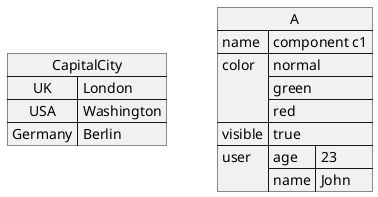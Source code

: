 {
  "sha1": "1q0za1vs2ivln672kxksmj8hm9jk84q",
  "insertion": {
    "when": "2024-05-30T20:48:19.758Z",
    "url": "https://forum.plantuml.net/15481/possible-link-elements-from-two-jsons-with-both-jsons-embeded?show=15550#c15550",
    "user": "plantuml@gmail.com"
  }
}
@startuml

map CapitalCity {
 UK => London
 USA => Washington
 Germany => Berlin
}

json A {
"name": "component c1",
"color": ["normal", "green", "red"],
"visible": true,
"user" : { "age": 23, "name": "John"}
}




@enduml
